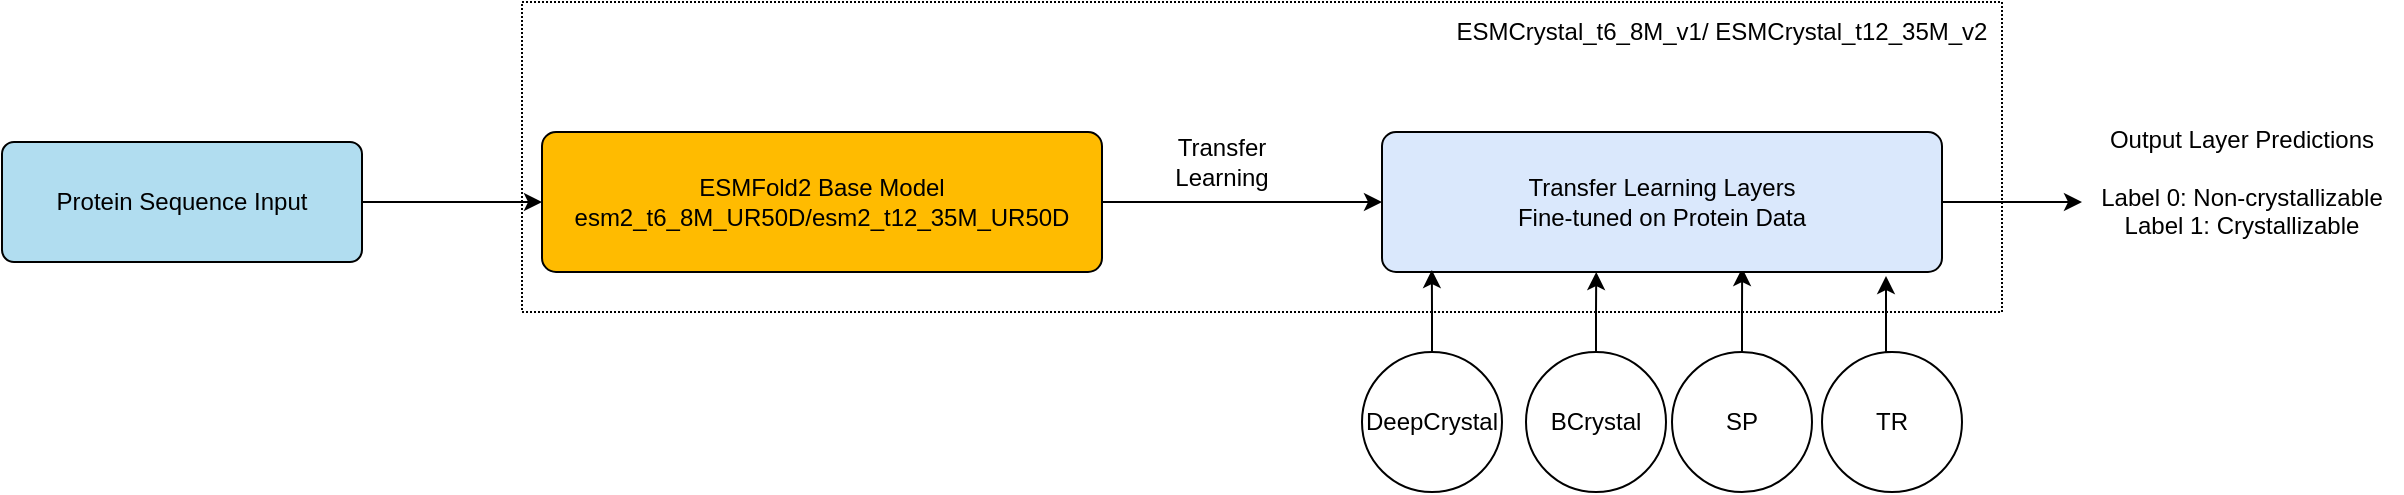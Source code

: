 <mxfile version="24.2.7" type="github">
  <diagram name="Page-1" id="rYPoHD8K6RKQqNjlHeFC">
    <mxGraphModel dx="1777" dy="492" grid="1" gridSize="10" guides="1" tooltips="1" connect="1" arrows="1" fold="1" page="1" pageScale="1" pageWidth="823" pageHeight="365" math="0" shadow="0">
      <root>
        <mxCell id="0" />
        <mxCell id="1" parent="0" />
        <mxCell id="ocV6jF5MNBLFsmdlu40--32" value="" style="rounded=0;whiteSpace=wrap;html=1;dashed=1;dashPattern=1 1;" vertex="1" parent="1">
          <mxGeometry x="-110" y="65" width="740" height="155" as="geometry" />
        </mxCell>
        <mxCell id="ocV6jF5MNBLFsmdlu40--9" value="Transfer Learning" style="text;html=1;align=center;verticalAlign=middle;whiteSpace=wrap;rounded=0;" vertex="1" parent="1">
          <mxGeometry x="210" y="130" width="60" height="30" as="geometry" />
        </mxCell>
        <mxCell id="ocV6jF5MNBLFsmdlu40--10" value="Output Layer Predictions&lt;br&gt;&lt;br&gt;&lt;div&gt;Label 0: Non-crystallizable&lt;br&gt;Label 1: Crystallizable&lt;/div&gt;" style="text;html=1;strokeColor=none;fillColor=none;spacingTop=-5;align=center;verticalAlign=top;whiteSpace=wrap;rounded=0;" vertex="1" parent="1">
          <mxGeometry x="670" y="125" width="160" height="80" as="geometry" />
        </mxCell>
        <mxCell id="ocV6jF5MNBLFsmdlu40--11" value="DeepCrystal" style="ellipse;whiteSpace=wrap;html=1;aspect=fixed;" vertex="1" parent="1">
          <mxGeometry x="310" y="240" width="70" height="70" as="geometry" />
        </mxCell>
        <mxCell id="ocV6jF5MNBLFsmdlu40--13" value="SP" style="ellipse;whiteSpace=wrap;html=1;aspect=fixed;" vertex="1" parent="1">
          <mxGeometry x="465" y="240" width="70" height="70" as="geometry" />
        </mxCell>
        <mxCell id="ocV6jF5MNBLFsmdlu40--14" value="TR" style="ellipse;whiteSpace=wrap;html=1;aspect=fixed;" vertex="1" parent="1">
          <mxGeometry x="540" y="240" width="70" height="70" as="geometry" />
        </mxCell>
        <mxCell id="ocV6jF5MNBLFsmdlu40--15" value="BCrystal" style="ellipse;whiteSpace=wrap;html=1;aspect=fixed;" vertex="1" parent="1">
          <mxGeometry x="392" y="240" width="70" height="70" as="geometry" />
        </mxCell>
        <mxCell id="ocV6jF5MNBLFsmdlu40--17" style="edgeStyle=orthogonalEdgeStyle;rounded=0;orthogonalLoop=1;jettySize=auto;html=1;exitX=0.5;exitY=0;exitDx=0;exitDy=0;entryX=0.313;entryY=1;entryDx=0;entryDy=0;entryPerimeter=0;" edge="1" parent="1" source="ocV6jF5MNBLFsmdlu40--15">
          <mxGeometry relative="1" as="geometry">
            <mxPoint x="427.12" y="200" as="targetPoint" />
          </mxGeometry>
        </mxCell>
        <mxCell id="ocV6jF5MNBLFsmdlu40--18" style="edgeStyle=orthogonalEdgeStyle;rounded=0;orthogonalLoop=1;jettySize=auto;html=1;exitX=0.5;exitY=0;exitDx=0;exitDy=0;entryX=0.617;entryY=0.975;entryDx=0;entryDy=0;entryPerimeter=0;" edge="1" parent="1" source="ocV6jF5MNBLFsmdlu40--13">
          <mxGeometry relative="1" as="geometry">
            <mxPoint x="500.08" y="198" as="targetPoint" />
          </mxGeometry>
        </mxCell>
        <mxCell id="ocV6jF5MNBLFsmdlu40--26" style="edgeStyle=orthogonalEdgeStyle;rounded=0;orthogonalLoop=1;jettySize=auto;html=1;exitX=1;exitY=0.5;exitDx=0;exitDy=0;" edge="1" parent="1" source="ocV6jF5MNBLFsmdlu40--20" target="ocV6jF5MNBLFsmdlu40--10">
          <mxGeometry relative="1" as="geometry" />
        </mxCell>
        <mxCell id="ocV6jF5MNBLFsmdlu40--20" value="Transfer Learning Layers&#xa;Fine-tuned on Protein Data" style="rounded=1;whiteSpace=wrap;html=1;arcSize=10;fillColor=#DAE8FC;" vertex="1" parent="1">
          <mxGeometry x="320" y="130" width="280" height="70" as="geometry" />
        </mxCell>
        <mxCell id="ocV6jF5MNBLFsmdlu40--23" style="edgeStyle=orthogonalEdgeStyle;rounded=0;orthogonalLoop=1;jettySize=auto;html=1;exitX=0.5;exitY=0;exitDx=0;exitDy=0;entryX=0.089;entryY=0.986;entryDx=0;entryDy=0;entryPerimeter=0;" edge="1" parent="1" source="ocV6jF5MNBLFsmdlu40--11" target="ocV6jF5MNBLFsmdlu40--20">
          <mxGeometry relative="1" as="geometry" />
        </mxCell>
        <mxCell id="ocV6jF5MNBLFsmdlu40--24" style="edgeStyle=orthogonalEdgeStyle;rounded=0;orthogonalLoop=1;jettySize=auto;html=1;exitX=0.5;exitY=0;exitDx=0;exitDy=0;entryX=0.9;entryY=1.029;entryDx=0;entryDy=0;entryPerimeter=0;" edge="1" parent="1" source="ocV6jF5MNBLFsmdlu40--14" target="ocV6jF5MNBLFsmdlu40--20">
          <mxGeometry relative="1" as="geometry" />
        </mxCell>
        <mxCell id="ocV6jF5MNBLFsmdlu40--30" style="edgeStyle=orthogonalEdgeStyle;rounded=0;orthogonalLoop=1;jettySize=auto;html=1;exitX=1;exitY=0.5;exitDx=0;exitDy=0;" edge="1" parent="1" source="ocV6jF5MNBLFsmdlu40--27" target="ocV6jF5MNBLFsmdlu40--28">
          <mxGeometry relative="1" as="geometry" />
        </mxCell>
        <mxCell id="ocV6jF5MNBLFsmdlu40--27" value="Protein Sequence Input" style="rounded=1;whiteSpace=wrap;html=1;arcSize=10;fillColor=#B1DDF0;" vertex="1" parent="1">
          <mxGeometry x="-370" y="135" width="180" height="60" as="geometry" />
        </mxCell>
        <mxCell id="ocV6jF5MNBLFsmdlu40--29" style="edgeStyle=orthogonalEdgeStyle;rounded=0;orthogonalLoop=1;jettySize=auto;html=1;exitX=1;exitY=0.5;exitDx=0;exitDy=0;entryX=0;entryY=0.5;entryDx=0;entryDy=0;" edge="1" parent="1" source="ocV6jF5MNBLFsmdlu40--28" target="ocV6jF5MNBLFsmdlu40--20">
          <mxGeometry relative="1" as="geometry" />
        </mxCell>
        <mxCell id="ocV6jF5MNBLFsmdlu40--28" value="ESMFold2 Base Model&lt;br&gt;esm2_t6_8M_UR50D/esm2_t12_35M_UR50D" style="rounded=1;whiteSpace=wrap;html=1;arcSize=10;fillColor=#FFBB00;" vertex="1" parent="1">
          <mxGeometry x="-100" y="130" width="280" height="70" as="geometry" />
        </mxCell>
        <mxCell id="ocV6jF5MNBLFsmdlu40--33" value="ESMCrystal_t6_8M_v1/&amp;nbsp;ESMCrystal_t12_35M_v2" style="text;html=1;align=center;verticalAlign=middle;whiteSpace=wrap;rounded=0;" vertex="1" parent="1">
          <mxGeometry x="350" y="65" width="280" height="30" as="geometry" />
        </mxCell>
      </root>
    </mxGraphModel>
  </diagram>
</mxfile>
